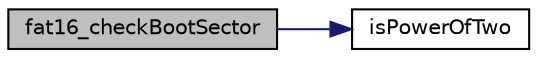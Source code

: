 digraph "fat16_checkBootSector"
{
 // LATEX_PDF_SIZE
  edge [fontname="Helvetica",fontsize="10",labelfontname="Helvetica",labelfontsize="10"];
  node [fontname="Helvetica",fontsize="10",shape=record];
  rankdir="LR";
  Node1 [label="fat16_checkBootSector",height=0.2,width=0.4,color="black", fillcolor="grey75", style="filled", fontcolor="black",tooltip="Checks the boot sector to see if it appears to have a valid FAT16 format."];
  Node1 -> Node2 [color="midnightblue",fontsize="10",style="solid",fontname="Helvetica"];
  Node2 [label="isPowerOfTwo",height=0.2,width=0.4,color="black", fillcolor="white", style="filled",URL="$v_d_i_s_k__utility_8c.html#ab42928963902f8abcb2885c1a62ec7f9",tooltip="Utility."];
}
